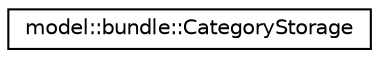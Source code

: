 digraph "Graphical Class Hierarchy"
{
 // LATEX_PDF_SIZE
  edge [fontname="Helvetica",fontsize="10",labelfontname="Helvetica",labelfontsize="10"];
  node [fontname="Helvetica",fontsize="10",shape=record];
  rankdir="LR";
  Node0 [label="model::bundle::CategoryStorage",height=0.2,width=0.4,color="black", fillcolor="white", style="filled",URL="$structmodel_1_1bundle_1_1_category_storage.html",tooltip=" "];
}
